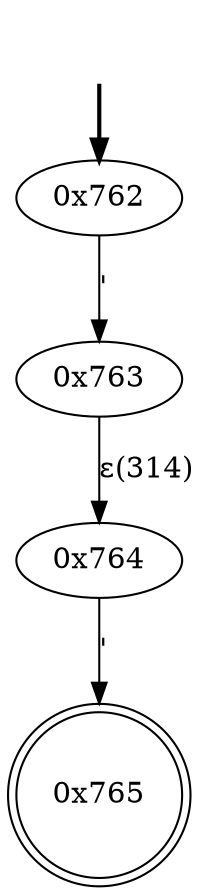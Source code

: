 digraph {
	fake [style=invisible]
	"0x762" [root=true]
	"0x763"
	"0x764"
	"0x765" [shape=doublecircle]
	fake -> "0x762" [style=bold]
	"0x762" -> "0x763" [label="'"]
	"0x764" -> "0x765" [label="'"]
	"0x763" -> "0x764" [label="ε(314)"]
}
